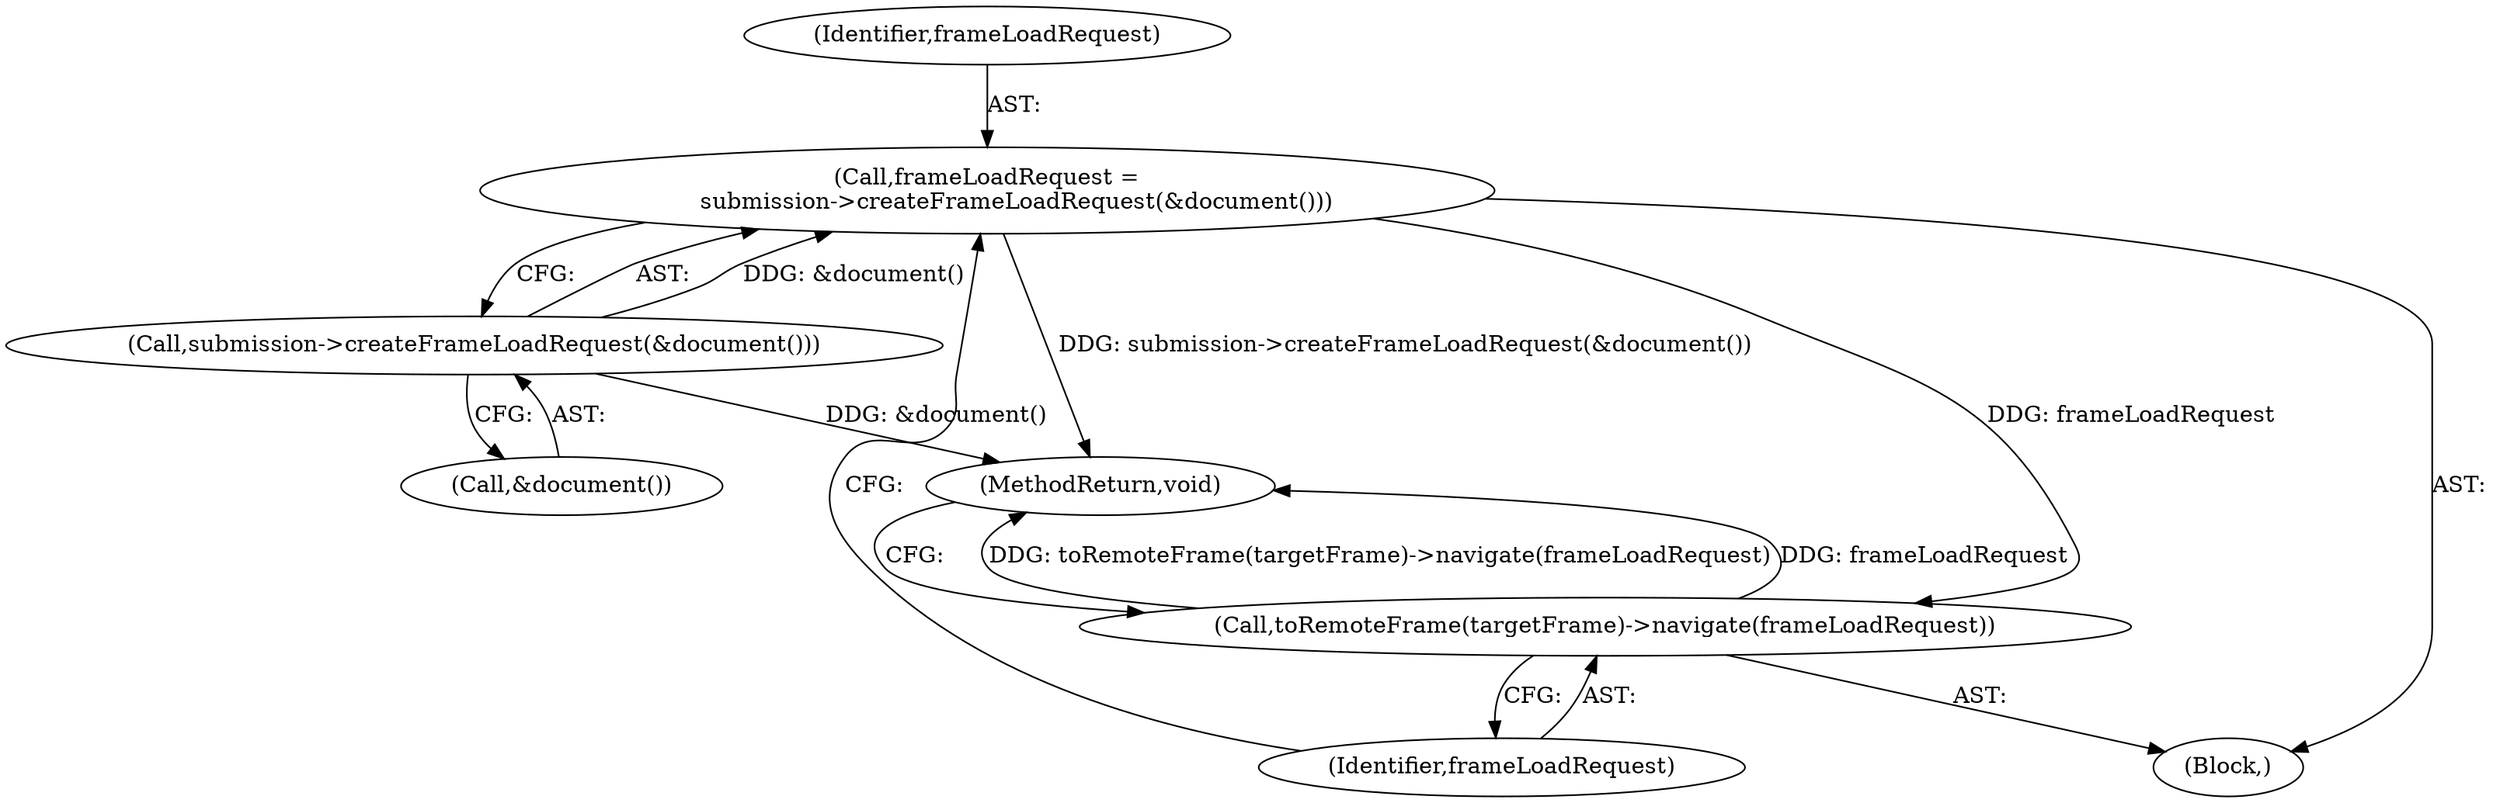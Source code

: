 digraph "0_Chrome_4ac4aff49c4c539bce6d8a0d8800c01324bb6bc0@API" {
"1000196" [label="(Call,frameLoadRequest =\n        submission->createFrameLoadRequest(&document()))"];
"1000198" [label="(Call,submission->createFrameLoadRequest(&document()))"];
"1000201" [label="(Call,toRemoteFrame(targetFrame)->navigate(frameLoadRequest))"];
"1000196" [label="(Call,frameLoadRequest =\n        submission->createFrameLoadRequest(&document()))"];
"1000198" [label="(Call,submission->createFrameLoadRequest(&document()))"];
"1000199" [label="(Call,&document())"];
"1000203" [label="(MethodReturn,void)"];
"1000201" [label="(Call,toRemoteFrame(targetFrame)->navigate(frameLoadRequest))"];
"1000202" [label="(Identifier,frameLoadRequest)"];
"1000197" [label="(Identifier,frameLoadRequest)"];
"1000194" [label="(Block,)"];
"1000196" -> "1000194"  [label="AST: "];
"1000196" -> "1000198"  [label="CFG: "];
"1000197" -> "1000196"  [label="AST: "];
"1000198" -> "1000196"  [label="AST: "];
"1000202" -> "1000196"  [label="CFG: "];
"1000196" -> "1000203"  [label="DDG: submission->createFrameLoadRequest(&document())"];
"1000198" -> "1000196"  [label="DDG: &document()"];
"1000196" -> "1000201"  [label="DDG: frameLoadRequest"];
"1000198" -> "1000199"  [label="CFG: "];
"1000199" -> "1000198"  [label="AST: "];
"1000198" -> "1000203"  [label="DDG: &document()"];
"1000201" -> "1000194"  [label="AST: "];
"1000201" -> "1000202"  [label="CFG: "];
"1000202" -> "1000201"  [label="AST: "];
"1000203" -> "1000201"  [label="CFG: "];
"1000201" -> "1000203"  [label="DDG: toRemoteFrame(targetFrame)->navigate(frameLoadRequest)"];
"1000201" -> "1000203"  [label="DDG: frameLoadRequest"];
}
